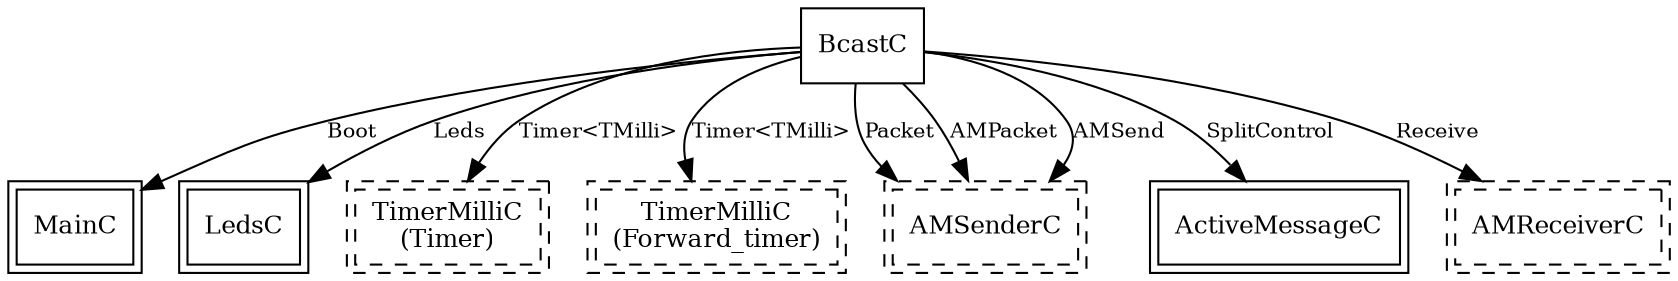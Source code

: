 digraph "BcastAppC" {
  "BcastC" [fontsize=12, shape=box, URL="../chtml/BcastC.html"];
  "MainC" [fontsize=12, shape=box,peripheries=2, URL="../chtml/tos.system.MainC.html"];
  "BcastC" [fontsize=12, shape=box, URL="../chtml/BcastC.html"];
  "LedsC" [fontsize=12, shape=box,peripheries=2, URL="../chtml/tos.system.LedsC.html"];
  "BcastC" [fontsize=12, shape=box, URL="../chtml/BcastC.html"];
  "BcastAppC.Timer" [fontsize=12, shape=box,peripheries=2, style=dashed, label="TimerMilliC\n(Timer)", URL="../chtml/tos.system.TimerMilliC.html"];
  "BcastC" [fontsize=12, shape=box, URL="../chtml/BcastC.html"];
  "BcastAppC.Forward_timer" [fontsize=12, shape=box,peripheries=2, style=dashed, label="TimerMilliC\n(Forward_timer)", URL="../chtml/tos.system.TimerMilliC.html"];
  "BcastC" [fontsize=12, shape=box, URL="../chtml/BcastC.html"];
  "BcastAppC.AMSenderC" [fontsize=12, shape=box,peripheries=2, style=dashed, label="AMSenderC", URL="../chtml/tos.system.AMSenderC.html"];
  "BcastC" [fontsize=12, shape=box, URL="../chtml/BcastC.html"];
  "BcastAppC.AMSenderC" [fontsize=12, shape=box,peripheries=2, style=dashed, label="AMSenderC", URL="../chtml/tos.system.AMSenderC.html"];
  "BcastC" [fontsize=12, shape=box, URL="../chtml/BcastC.html"];
  "BcastAppC.AMSenderC" [fontsize=12, shape=box,peripheries=2, style=dashed, label="AMSenderC", URL="../chtml/tos.system.AMSenderC.html"];
  "BcastC" [fontsize=12, shape=box, URL="../chtml/BcastC.html"];
  "ActiveMessageC" [fontsize=12, shape=box,peripheries=2, URL="../chtml/tos.platforms.micaz.ActiveMessageC.html"];
  "BcastC" [fontsize=12, shape=box, URL="../chtml/BcastC.html"];
  "BcastAppC.AMReceiverC" [fontsize=12, shape=box,peripheries=2, style=dashed, label="AMReceiverC", URL="../chtml/tos.system.AMReceiverC.html"];
  "BcastC" -> "MainC" [label="Boot", URL="../ihtml/tos.interfaces.Boot.html", fontsize=10];
  "BcastC" -> "LedsC" [label="Leds", URL="../ihtml/tos.interfaces.Leds.html", fontsize=10];
  "BcastC" -> "BcastAppC.Timer" [label="Timer<TMilli>", URL="../ihtml/tos.lib.timer.Timer.html", fontsize=10];
  "BcastC" -> "BcastAppC.Forward_timer" [label="Timer<TMilli>", URL="../ihtml/tos.lib.timer.Timer.html", fontsize=10];
  "BcastC" -> "BcastAppC.AMSenderC" [label="Packet", URL="../ihtml/tos.interfaces.Packet.html", fontsize=10];
  "BcastC" -> "BcastAppC.AMSenderC" [label="AMPacket", URL="../ihtml/tos.interfaces.AMPacket.html", fontsize=10];
  "BcastC" -> "BcastAppC.AMSenderC" [label="AMSend", URL="../ihtml/tos.interfaces.AMSend.html", fontsize=10];
  "BcastC" -> "ActiveMessageC" [label="SplitControl", URL="../ihtml/tos.interfaces.SplitControl.html", fontsize=10];
  "BcastC" -> "BcastAppC.AMReceiverC" [label="Receive", URL="../ihtml/tos.interfaces.Receive.html", fontsize=10];
}
